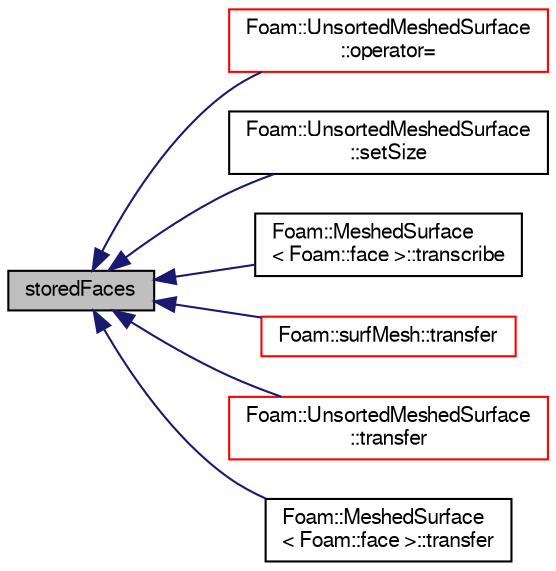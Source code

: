 digraph "storedFaces"
{
  bgcolor="transparent";
  edge [fontname="FreeSans",fontsize="10",labelfontname="FreeSans",labelfontsize="10"];
  node [fontname="FreeSans",fontsize="10",shape=record];
  rankdir="LR";
  Node67 [label="storedFaces",height=0.2,width=0.4,color="black", fillcolor="grey75", style="filled", fontcolor="black"];
  Node67 -> Node68 [dir="back",color="midnightblue",fontsize="10",style="solid",fontname="FreeSans"];
  Node68 [label="Foam::UnsortedMeshedSurface\l::operator=",height=0.2,width=0.4,color="red",URL="$a29574.html#a53075e9ec350d81ce2cfd0bb4db14e49"];
  Node67 -> Node70 [dir="back",color="midnightblue",fontsize="10",style="solid",fontname="FreeSans"];
  Node70 [label="Foam::UnsortedMeshedSurface\l::setSize",height=0.2,width=0.4,color="black",URL="$a29574.html#aedb985ffeaf1bdbfeccc2a8730405703",tooltip="Reset size of face and zone list. "];
  Node67 -> Node71 [dir="back",color="midnightblue",fontsize="10",style="solid",fontname="FreeSans"];
  Node71 [label="Foam::MeshedSurface\l\< Foam::face \>::transcribe",height=0.2,width=0.4,color="black",URL="$a29566.html#a89f858f78ba8ae4e1d6388369558eb85"];
  Node67 -> Node72 [dir="back",color="midnightblue",fontsize="10",style="solid",fontname="FreeSans"];
  Node72 [label="Foam::surfMesh::transfer",height=0.2,width=0.4,color="red",URL="$a29702.html#a1cf9d5f3c7951e7e25eaa3408383d261",tooltip="Transfer the contents of the argument and annul the argument. "];
  Node67 -> Node85 [dir="back",color="midnightblue",fontsize="10",style="solid",fontname="FreeSans"];
  Node85 [label="Foam::UnsortedMeshedSurface\l::transfer",height=0.2,width=0.4,color="red",URL="$a29574.html#a6df38f92358a4c8ec775d27efb154326",tooltip="Transfer the contents of the argument and annul the argument. "];
  Node67 -> Node96 [dir="back",color="midnightblue",fontsize="10",style="solid",fontname="FreeSans"];
  Node96 [label="Foam::MeshedSurface\l\< Foam::face \>::transfer",height=0.2,width=0.4,color="black",URL="$a29566.html#a7840b609cb34e6f39858cf3e86324263",tooltip="Transfer the contents of the argument and annul the argument. "];
}
